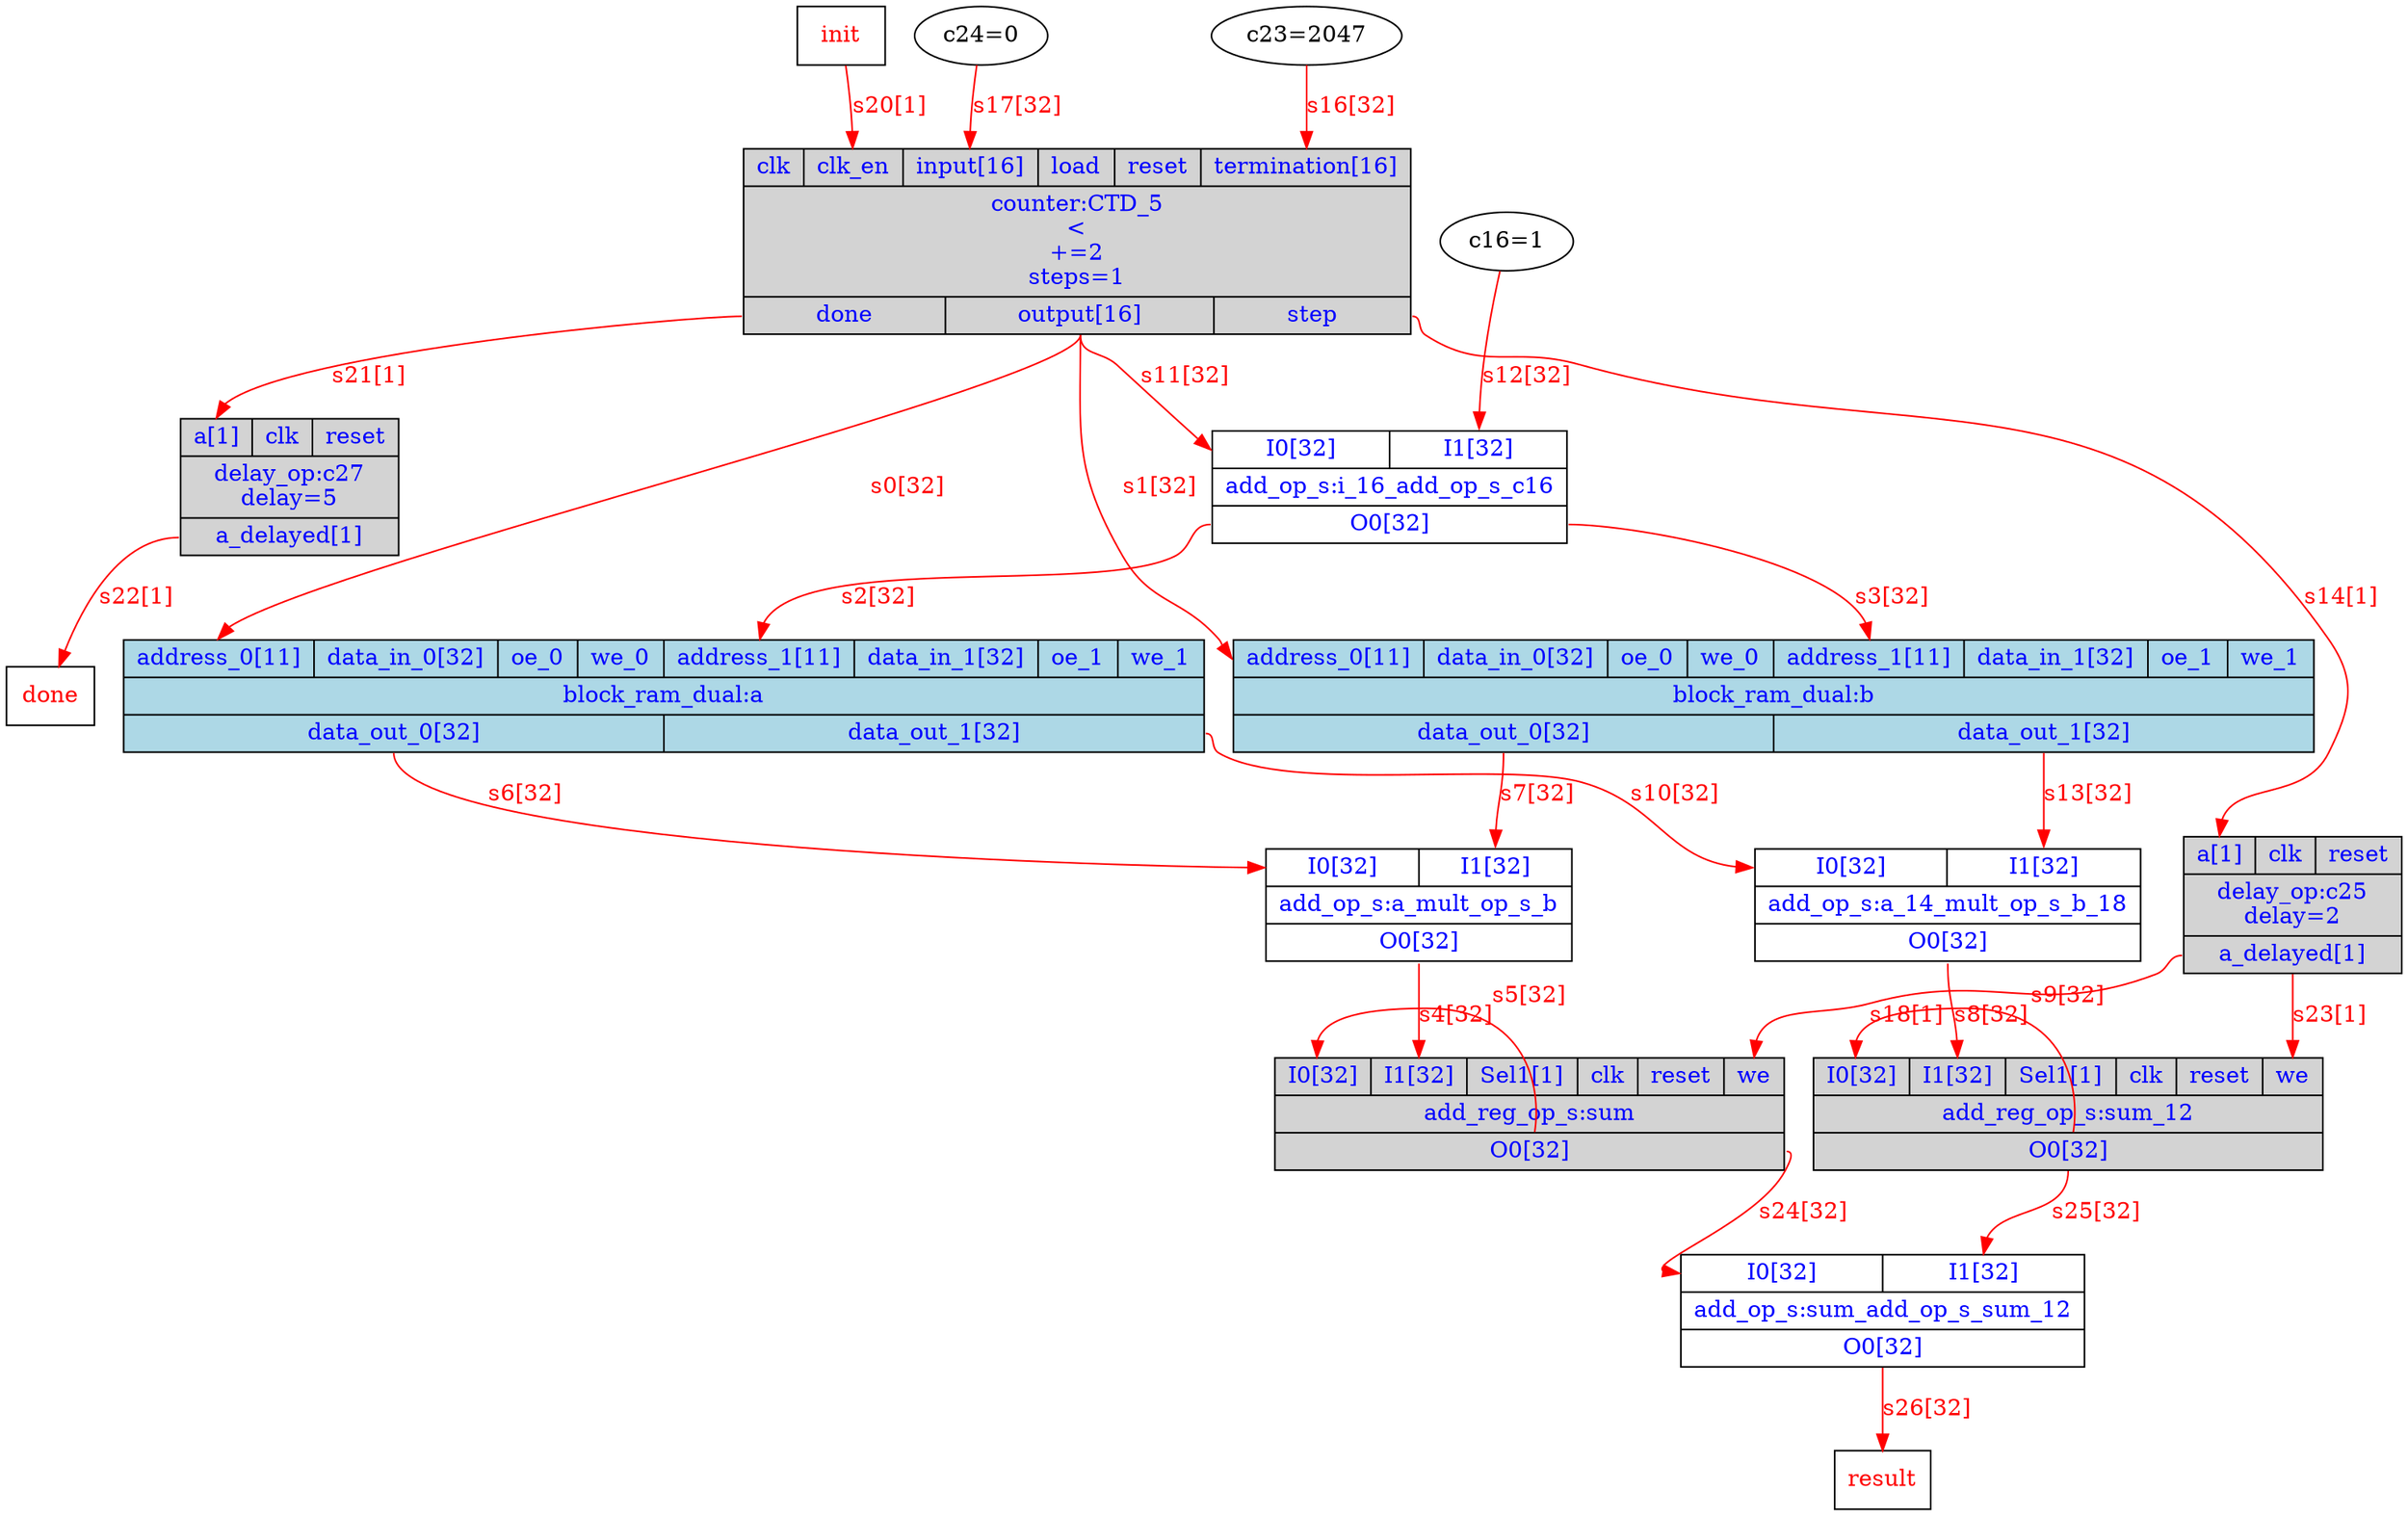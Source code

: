 digraph diagram {
// Components (Nodes) 
"CTD_5" [shape=record, fontcolor=blue, style="filled", fillcolor="lightgray", label="{{<clk>clk|<clk_en>clk_en|<input>input[16]|<load>load|<reset>reset|<termination>termination[16]}|counter:CTD_5\n\<\n+=2\nsteps=1|{<done>done|<output>output[16]|<step>step}}"]; 
"sum" [shape=record, fontcolor=blue, style="filled", fillcolor="lightgray", label="{{<I0>I0[32]|<I1>I1[32]|<Sel1>Sel1[1]|<clk>clk|<reset>reset|<we>we}|add_reg_op_s:sum|{<O0>O0[32]}}"]; 
"a_mult_op_s_b" [shape=record, fontcolor=blue, label="{{<I0>I0[32]|<I1>I1[32]}|add_op_s:a_mult_op_s_b|{<O0>O0[32]}}"]; 
"sum_12" [shape=record, fontcolor=blue, style="filled", fillcolor="lightgray", label="{{<I0>I0[32]|<I1>I1[32]|<Sel1>Sel1[1]|<clk>clk|<reset>reset|<we>we}|add_reg_op_s:sum_12|{<O0>O0[32]}}"]; 
"a_14_mult_op_s_b_18" [shape=record, fontcolor=blue, label="{{<I0>I0[32]|<I1>I1[32]}|add_op_s:a_14_mult_op_s_b_18|{<O0>O0[32]}}"]; 
"i_16_add_op_s_c16" [shape=record, fontcolor=blue, label="{{<I0>I0[32]|<I1>I1[32]}|add_op_s:i_16_add_op_s_c16|{<O0>O0[32]}}"]; 
"c16" [fontcolor=b label="c16=1"]"init" [shape=msquare fontcolor=red label="init"]"done" [shape=msquare fontcolor=red label="done"]"c23" [fontcolor=b label="c23=2047"]"c24" [fontcolor=b label="c24=0"]"c25" [shape=record, fontcolor=blue, style="filled", fillcolor="lightgray", label="{{<a>a[1]|<clk>clk|<reset>reset}|delay_op:c25\ndelay=2|{<a_delayed>a_delayed[1]}}"]; 
"c27" [shape=record, fontcolor=blue, style="filled", fillcolor="lightgray", label="{{<a>a[1]|<clk>clk|<reset>reset}|delay_op:c27\ndelay=5|{<a_delayed>a_delayed[1]}}"]; 
"sum_add_op_s_sum_12" [shape=record, fontcolor=blue, label="{{<I0>I0[32]|<I1>I1[32]}|add_op_s:sum_add_op_s_sum_12|{<O0>O0[32]}}"]; 
"result" [shape=msquare fontcolor=red label="result"]"a" [shape=record, fontcolor=blue, style="filled", fillcolor="lightblue", label="{{<address_0>address_0[11]|<data_in_0>data_in_0[32]|<oe_0>oe_0|<we_0>we_0|<address_1>address_1[11]|<data_in_1>data_in_1[32]|<oe_1>oe_1|<we_1>we_1}|block_ram_dual:a|{<data_out_0>data_out_0[32]|<data_out_1>data_out_1[32]}}"]; 
"b" [shape=record, fontcolor=blue, style="filled", fillcolor="lightblue", label="{{<address_0>address_0[11]|<data_in_0>data_in_0[32]|<oe_0>oe_0|<we_0>we_0|<address_1>address_1[11]|<data_in_1>data_in_1[32]|<oe_1>oe_1|<we_1>we_1}|block_ram_dual:b|{<data_out_0>data_out_0[32]|<data_out_1>data_out_1[32]}}"]; 
// Signals (Edges) 
"CTD_5":output -> "a":address_0[label="s0[32]" color=red fontcolor=red]; 
"CTD_5":output -> "b":address_0[label="s1[32]" color=red fontcolor=red]; 
"i_16_add_op_s_c16":O0 -> "a":address_1[label="s2[32]" color=red fontcolor=red]; 
"i_16_add_op_s_c16":O0 -> "b":address_1[label="s3[32]" color=red fontcolor=red]; 
"a_mult_op_s_b":O0 -> "sum":I1[label="s4[32]" color=red fontcolor=red]; 
"sum":O0 -> "sum":I0[label="s5[32]" color=red fontcolor=red]; 
"a":data_out_0 -> "a_mult_op_s_b":I0[label="s6[32]" color=red fontcolor=red]; 
"b":data_out_0 -> "a_mult_op_s_b":I1[label="s7[32]" color=red fontcolor=red]; 
"a_14_mult_op_s_b_18":O0 -> "sum_12":I1[label="s8[32]" color=red fontcolor=red]; 
"sum_12":O0 -> "sum_12":I0[label="s9[32]" color=red fontcolor=red]; 
"a":data_out_1 -> "a_14_mult_op_s_b_18":I0[label="s10[32]" color=red fontcolor=red]; 
"CTD_5":output -> "i_16_add_op_s_c16":I0[label="s11[32]" color=red fontcolor=red]; 
"c16":out -> "i_16_add_op_s_c16":I1[label="s12[32]" color=red fontcolor=red]; 
"b":data_out_1 -> "a_14_mult_op_s_b_18":I1[label="s13[32]" color=red fontcolor=red]; 
"CTD_5":step -> "c25":a[label="s14[1]" color=red fontcolor=red]; 
"c23":out -> "CTD_5":termination[label="s16[32]" color=red fontcolor=red]; 
"c24":out -> "CTD_5":input[label="s17[32]" color=red fontcolor=red]; 
"c25":a_delayed -> "sum":we[label="s18[1]" color=red fontcolor=red]; 
"init":out -> "CTD_5":clk_en[label="s20[1]" color=red fontcolor=red]; 
"CTD_5":done -> "c27":a[label="s21[1]" color=red fontcolor=red]; 
"c27":a_delayed -> "done":in[label="s22[1]" color=red fontcolor=red]; 
"c25":a_delayed -> "sum_12":we[label="s23[1]" color=red fontcolor=red]; 
"sum":O0 -> "sum_add_op_s_sum_12":I0[label="s24[32]" color=red fontcolor=red]; 
"sum_12":O0 -> "sum_add_op_s_sum_12":I1[label="s25[32]" color=red fontcolor=red]; 
"sum_add_op_s_sum_12":O0 -> "result":in[label="s26[32]" color=red fontcolor=red]; 
}
